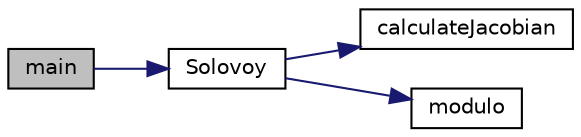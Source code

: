 digraph "main"
{
  edge [fontname="Helvetica",fontsize="10",labelfontname="Helvetica",labelfontsize="10"];
  node [fontname="Helvetica",fontsize="10",shape=record];
  rankdir="LR";
  Node1 [label="main",height=0.2,width=0.4,color="black", fillcolor="grey75", style="filled", fontcolor="black"];
  Node1 -> Node2 [color="midnightblue",fontsize="10",style="solid"];
  Node2 [label="Solovoy",height=0.2,width=0.4,color="black", fillcolor="white", style="filled",URL="$Solovay-Strassen_8cpp.html#a65b69102e0221bb5cfcb7485dffda0d0"];
  Node2 -> Node3 [color="midnightblue",fontsize="10",style="solid"];
  Node3 [label="calculateJacobian",height=0.2,width=0.4,color="black", fillcolor="white", style="filled",URL="$Solovay-Strassen_8cpp.html#a8cdb5b6678d3f321ad91e68058ac6306"];
  Node2 -> Node4 [color="midnightblue",fontsize="10",style="solid"];
  Node4 [label="modulo",height=0.2,width=0.4,color="black", fillcolor="white", style="filled",URL="$Solovay-Strassen_8cpp.html#ad815f4d0c344576558f86d0dd549e7f2"];
}
